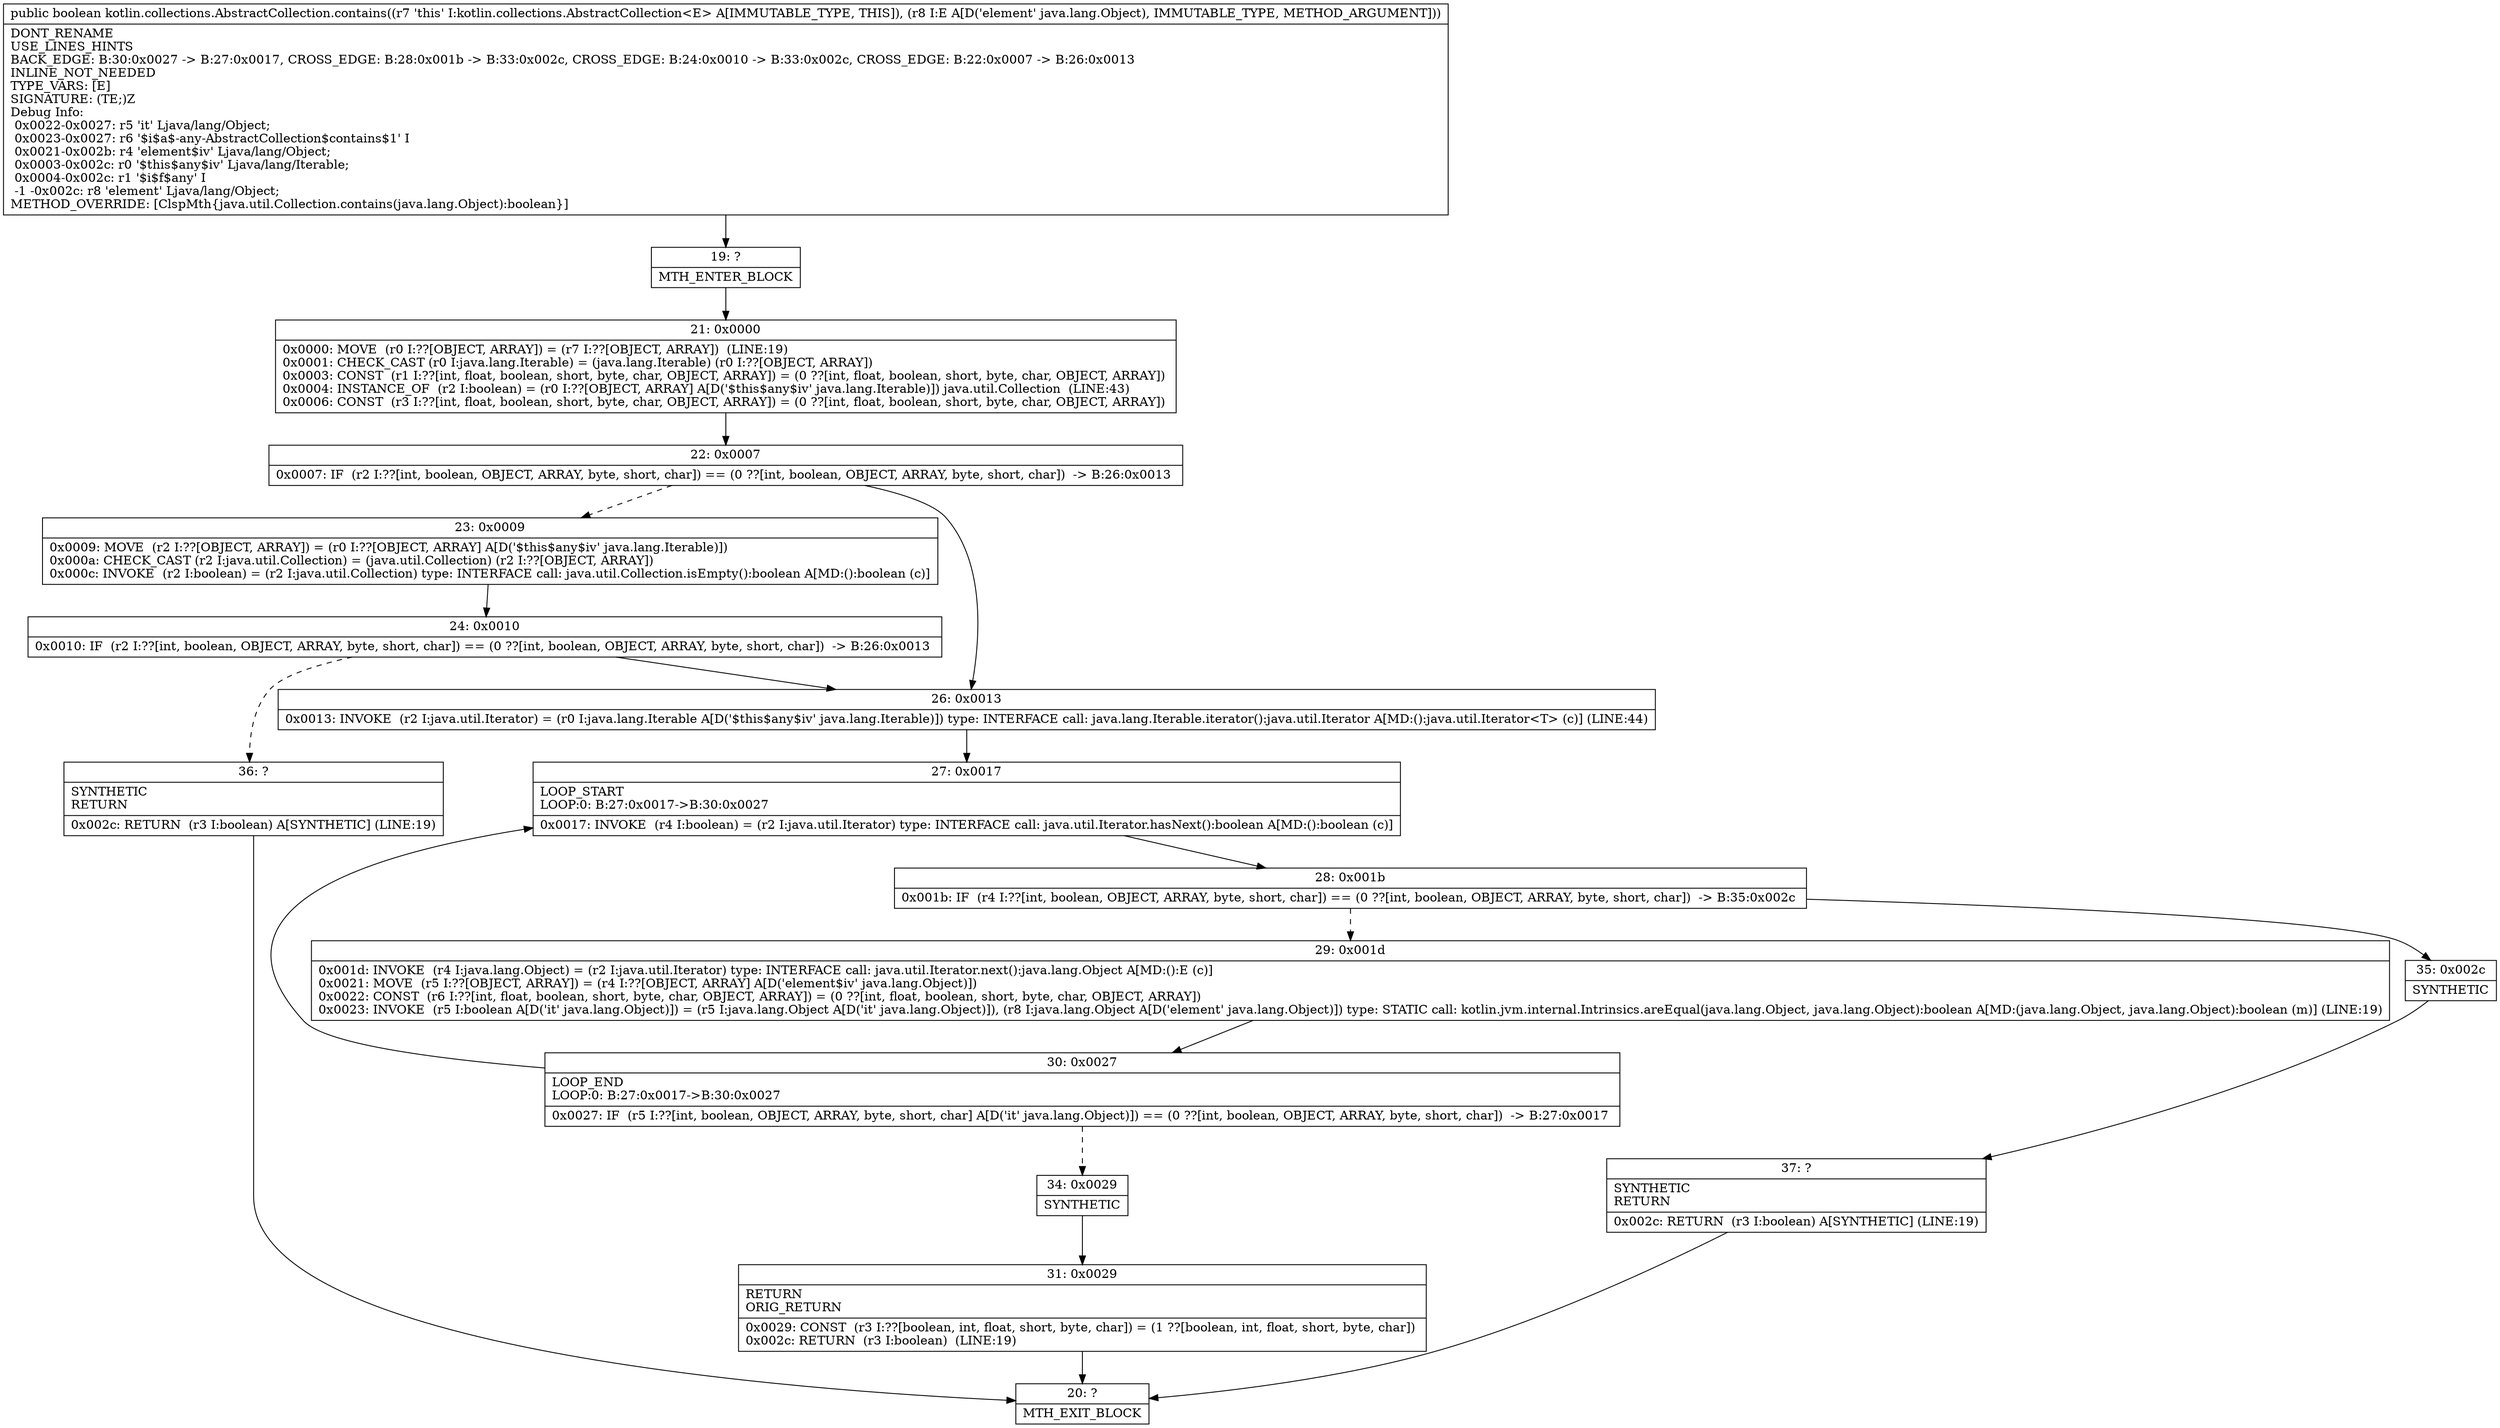 digraph "CFG forkotlin.collections.AbstractCollection.contains(Ljava\/lang\/Object;)Z" {
Node_19 [shape=record,label="{19\:\ ?|MTH_ENTER_BLOCK\l}"];
Node_21 [shape=record,label="{21\:\ 0x0000|0x0000: MOVE  (r0 I:??[OBJECT, ARRAY]) = (r7 I:??[OBJECT, ARRAY])  (LINE:19)\l0x0001: CHECK_CAST (r0 I:java.lang.Iterable) = (java.lang.Iterable) (r0 I:??[OBJECT, ARRAY]) \l0x0003: CONST  (r1 I:??[int, float, boolean, short, byte, char, OBJECT, ARRAY]) = (0 ??[int, float, boolean, short, byte, char, OBJECT, ARRAY]) \l0x0004: INSTANCE_OF  (r2 I:boolean) = (r0 I:??[OBJECT, ARRAY] A[D('$this$any$iv' java.lang.Iterable)]) java.util.Collection  (LINE:43)\l0x0006: CONST  (r3 I:??[int, float, boolean, short, byte, char, OBJECT, ARRAY]) = (0 ??[int, float, boolean, short, byte, char, OBJECT, ARRAY]) \l}"];
Node_22 [shape=record,label="{22\:\ 0x0007|0x0007: IF  (r2 I:??[int, boolean, OBJECT, ARRAY, byte, short, char]) == (0 ??[int, boolean, OBJECT, ARRAY, byte, short, char])  \-\> B:26:0x0013 \l}"];
Node_23 [shape=record,label="{23\:\ 0x0009|0x0009: MOVE  (r2 I:??[OBJECT, ARRAY]) = (r0 I:??[OBJECT, ARRAY] A[D('$this$any$iv' java.lang.Iterable)]) \l0x000a: CHECK_CAST (r2 I:java.util.Collection) = (java.util.Collection) (r2 I:??[OBJECT, ARRAY]) \l0x000c: INVOKE  (r2 I:boolean) = (r2 I:java.util.Collection) type: INTERFACE call: java.util.Collection.isEmpty():boolean A[MD:():boolean (c)]\l}"];
Node_24 [shape=record,label="{24\:\ 0x0010|0x0010: IF  (r2 I:??[int, boolean, OBJECT, ARRAY, byte, short, char]) == (0 ??[int, boolean, OBJECT, ARRAY, byte, short, char])  \-\> B:26:0x0013 \l}"];
Node_36 [shape=record,label="{36\:\ ?|SYNTHETIC\lRETURN\l|0x002c: RETURN  (r3 I:boolean) A[SYNTHETIC] (LINE:19)\l}"];
Node_20 [shape=record,label="{20\:\ ?|MTH_EXIT_BLOCK\l}"];
Node_26 [shape=record,label="{26\:\ 0x0013|0x0013: INVOKE  (r2 I:java.util.Iterator) = (r0 I:java.lang.Iterable A[D('$this$any$iv' java.lang.Iterable)]) type: INTERFACE call: java.lang.Iterable.iterator():java.util.Iterator A[MD:():java.util.Iterator\<T\> (c)] (LINE:44)\l}"];
Node_27 [shape=record,label="{27\:\ 0x0017|LOOP_START\lLOOP:0: B:27:0x0017\-\>B:30:0x0027\l|0x0017: INVOKE  (r4 I:boolean) = (r2 I:java.util.Iterator) type: INTERFACE call: java.util.Iterator.hasNext():boolean A[MD:():boolean (c)]\l}"];
Node_28 [shape=record,label="{28\:\ 0x001b|0x001b: IF  (r4 I:??[int, boolean, OBJECT, ARRAY, byte, short, char]) == (0 ??[int, boolean, OBJECT, ARRAY, byte, short, char])  \-\> B:35:0x002c \l}"];
Node_29 [shape=record,label="{29\:\ 0x001d|0x001d: INVOKE  (r4 I:java.lang.Object) = (r2 I:java.util.Iterator) type: INTERFACE call: java.util.Iterator.next():java.lang.Object A[MD:():E (c)]\l0x0021: MOVE  (r5 I:??[OBJECT, ARRAY]) = (r4 I:??[OBJECT, ARRAY] A[D('element$iv' java.lang.Object)]) \l0x0022: CONST  (r6 I:??[int, float, boolean, short, byte, char, OBJECT, ARRAY]) = (0 ??[int, float, boolean, short, byte, char, OBJECT, ARRAY]) \l0x0023: INVOKE  (r5 I:boolean A[D('it' java.lang.Object)]) = (r5 I:java.lang.Object A[D('it' java.lang.Object)]), (r8 I:java.lang.Object A[D('element' java.lang.Object)]) type: STATIC call: kotlin.jvm.internal.Intrinsics.areEqual(java.lang.Object, java.lang.Object):boolean A[MD:(java.lang.Object, java.lang.Object):boolean (m)] (LINE:19)\l}"];
Node_30 [shape=record,label="{30\:\ 0x0027|LOOP_END\lLOOP:0: B:27:0x0017\-\>B:30:0x0027\l|0x0027: IF  (r5 I:??[int, boolean, OBJECT, ARRAY, byte, short, char] A[D('it' java.lang.Object)]) == (0 ??[int, boolean, OBJECT, ARRAY, byte, short, char])  \-\> B:27:0x0017 \l}"];
Node_34 [shape=record,label="{34\:\ 0x0029|SYNTHETIC\l}"];
Node_31 [shape=record,label="{31\:\ 0x0029|RETURN\lORIG_RETURN\l|0x0029: CONST  (r3 I:??[boolean, int, float, short, byte, char]) = (1 ??[boolean, int, float, short, byte, char]) \l0x002c: RETURN  (r3 I:boolean)  (LINE:19)\l}"];
Node_35 [shape=record,label="{35\:\ 0x002c|SYNTHETIC\l}"];
Node_37 [shape=record,label="{37\:\ ?|SYNTHETIC\lRETURN\l|0x002c: RETURN  (r3 I:boolean) A[SYNTHETIC] (LINE:19)\l}"];
MethodNode[shape=record,label="{public boolean kotlin.collections.AbstractCollection.contains((r7 'this' I:kotlin.collections.AbstractCollection\<E\> A[IMMUTABLE_TYPE, THIS]), (r8 I:E A[D('element' java.lang.Object), IMMUTABLE_TYPE, METHOD_ARGUMENT]))  | DONT_RENAME\lUSE_LINES_HINTS\lBACK_EDGE: B:30:0x0027 \-\> B:27:0x0017, CROSS_EDGE: B:28:0x001b \-\> B:33:0x002c, CROSS_EDGE: B:24:0x0010 \-\> B:33:0x002c, CROSS_EDGE: B:22:0x0007 \-\> B:26:0x0013\lINLINE_NOT_NEEDED\lTYPE_VARS: [E]\lSIGNATURE: (TE;)Z\lDebug Info:\l  0x0022\-0x0027: r5 'it' Ljava\/lang\/Object;\l  0x0023\-0x0027: r6 '$i$a$\-any\-AbstractCollection$contains$1' I\l  0x0021\-0x002b: r4 'element$iv' Ljava\/lang\/Object;\l  0x0003\-0x002c: r0 '$this$any$iv' Ljava\/lang\/Iterable;\l  0x0004\-0x002c: r1 '$i$f$any' I\l  \-1 \-0x002c: r8 'element' Ljava\/lang\/Object;\lMETHOD_OVERRIDE: [ClspMth\{java.util.Collection.contains(java.lang.Object):boolean\}]\l}"];
MethodNode -> Node_19;Node_19 -> Node_21;
Node_21 -> Node_22;
Node_22 -> Node_23[style=dashed];
Node_22 -> Node_26;
Node_23 -> Node_24;
Node_24 -> Node_26;
Node_24 -> Node_36[style=dashed];
Node_36 -> Node_20;
Node_26 -> Node_27;
Node_27 -> Node_28;
Node_28 -> Node_29[style=dashed];
Node_28 -> Node_35;
Node_29 -> Node_30;
Node_30 -> Node_27;
Node_30 -> Node_34[style=dashed];
Node_34 -> Node_31;
Node_31 -> Node_20;
Node_35 -> Node_37;
Node_37 -> Node_20;
}

